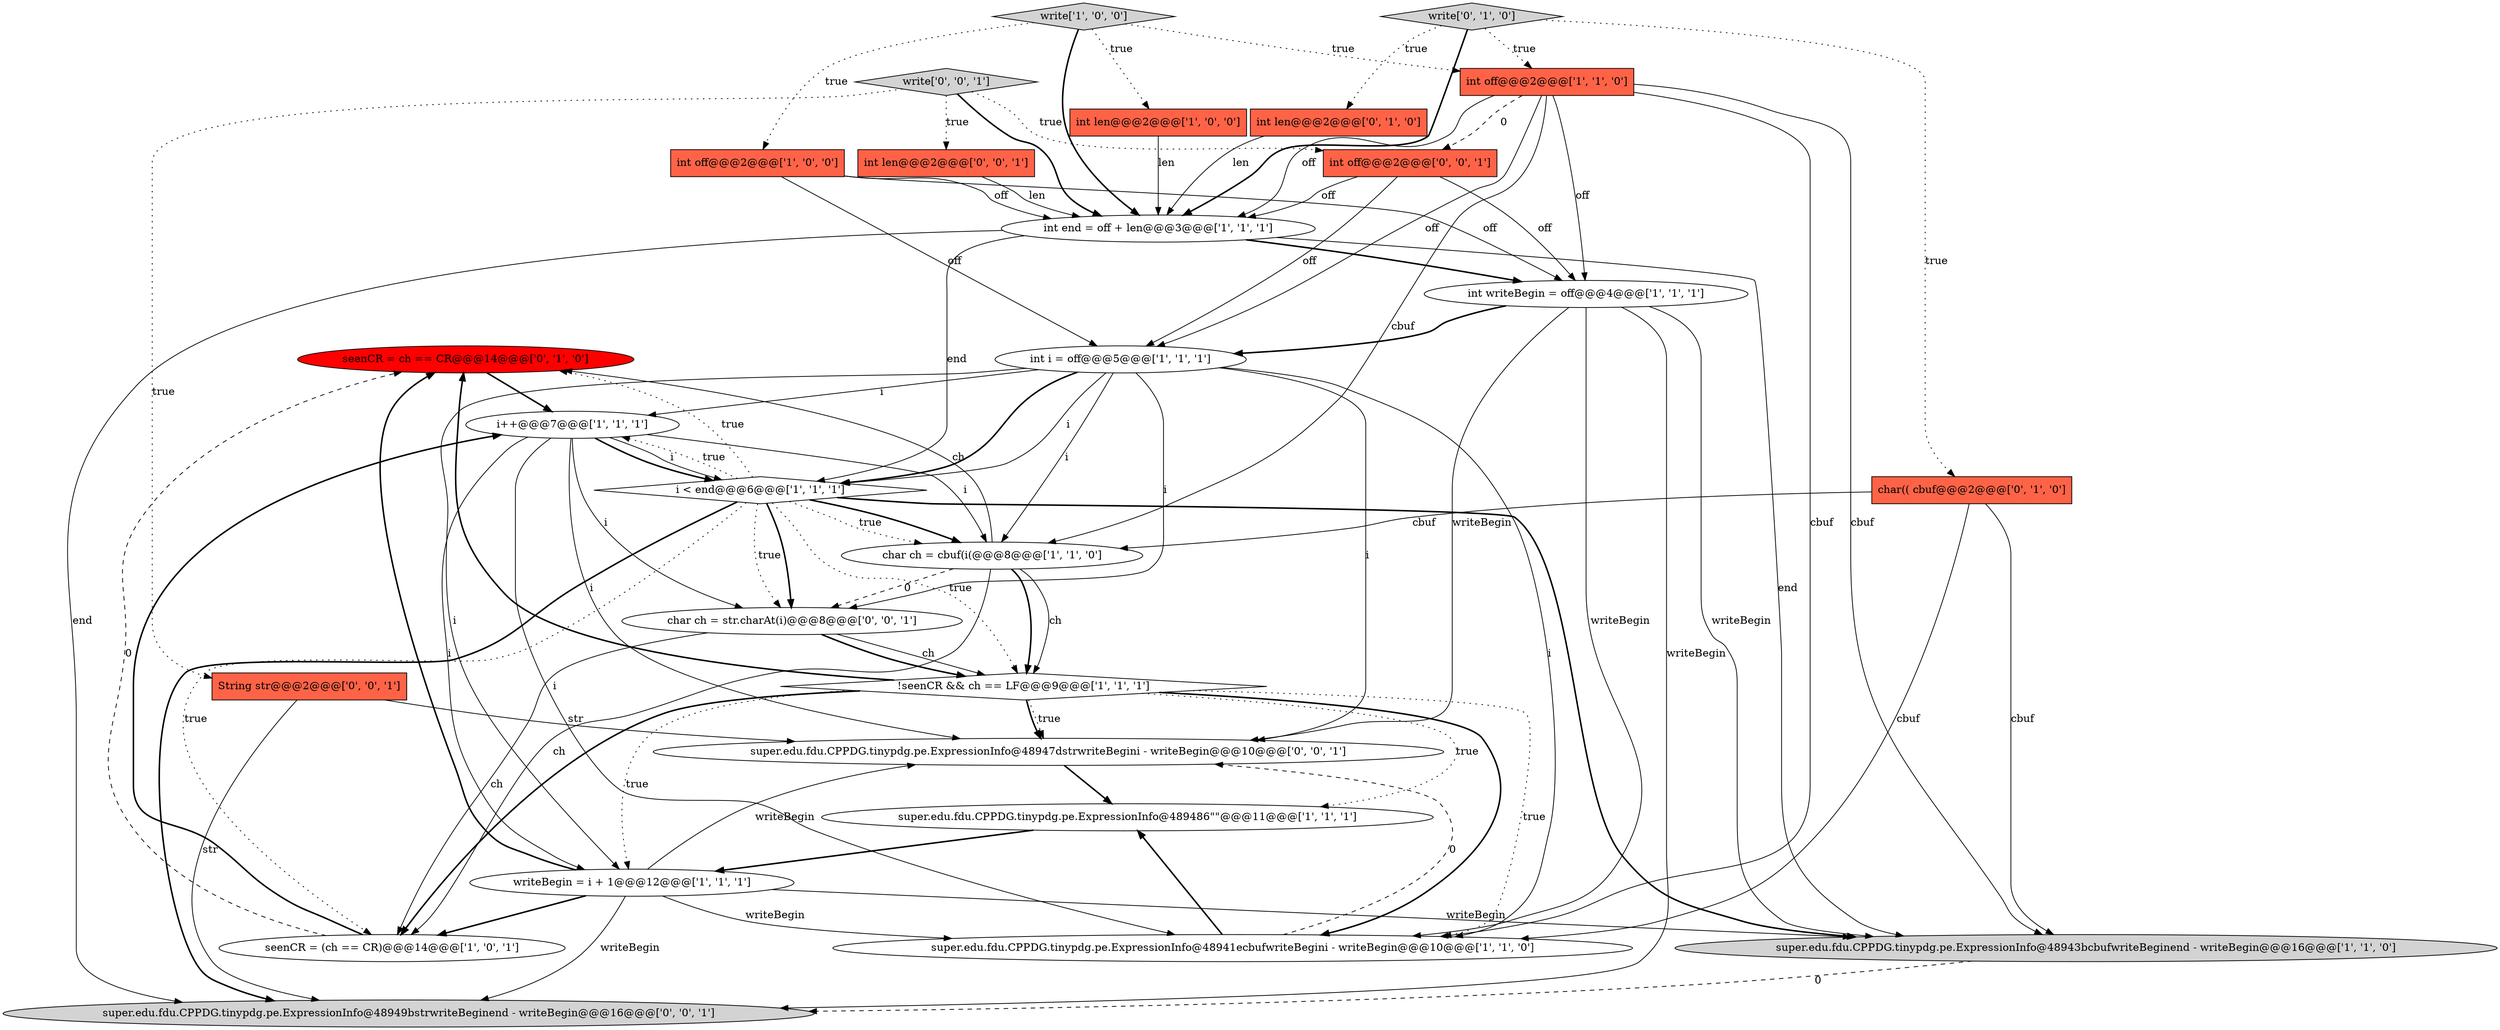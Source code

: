 digraph {
19 [style = filled, label = "seenCR = ch == CR@@@14@@@['0', '1', '0']", fillcolor = red, shape = ellipse image = "AAA1AAABBB2BBB"];
0 [style = filled, label = "i++@@@7@@@['1', '1', '1']", fillcolor = white, shape = ellipse image = "AAA0AAABBB1BBB"];
23 [style = filled, label = "int len@@@2@@@['0', '0', '1']", fillcolor = tomato, shape = box image = "AAA0AAABBB3BBB"];
16 [style = filled, label = "char(( cbuf@@@2@@@['0', '1', '0']", fillcolor = tomato, shape = box image = "AAA0AAABBB2BBB"];
21 [style = filled, label = "String str@@@2@@@['0', '0', '1']", fillcolor = tomato, shape = box image = "AAA0AAABBB3BBB"];
24 [style = filled, label = "super.edu.fdu.CPPDG.tinypdg.pe.ExpressionInfo@48947dstrwriteBegini - writeBegin@@@10@@@['0', '0', '1']", fillcolor = white, shape = ellipse image = "AAA0AAABBB3BBB"];
3 [style = filled, label = "!seenCR && ch == LF@@@9@@@['1', '1', '1']", fillcolor = white, shape = diamond image = "AAA0AAABBB1BBB"];
12 [style = filled, label = "int writeBegin = off@@@4@@@['1', '1', '1']", fillcolor = white, shape = ellipse image = "AAA0AAABBB1BBB"];
15 [style = filled, label = "int i = off@@@5@@@['1', '1', '1']", fillcolor = white, shape = ellipse image = "AAA0AAABBB1BBB"];
5 [style = filled, label = "int off@@@2@@@['1', '0', '0']", fillcolor = tomato, shape = box image = "AAA0AAABBB1BBB"];
11 [style = filled, label = "write['1', '0', '0']", fillcolor = lightgray, shape = diamond image = "AAA0AAABBB1BBB"];
7 [style = filled, label = "super.edu.fdu.CPPDG.tinypdg.pe.ExpressionInfo@48941ecbufwriteBegini - writeBegin@@@10@@@['1', '1', '0']", fillcolor = white, shape = ellipse image = "AAA0AAABBB1BBB"];
8 [style = filled, label = "super.edu.fdu.CPPDG.tinypdg.pe.ExpressionInfo@489486\"\"@@@11@@@['1', '1', '1']", fillcolor = white, shape = ellipse image = "AAA0AAABBB1BBB"];
26 [style = filled, label = "char ch = str.charAt(i)@@@8@@@['0', '0', '1']", fillcolor = white, shape = ellipse image = "AAA0AAABBB3BBB"];
6 [style = filled, label = "int off@@@2@@@['1', '1', '0']", fillcolor = tomato, shape = box image = "AAA0AAABBB1BBB"];
2 [style = filled, label = "int len@@@2@@@['1', '0', '0']", fillcolor = tomato, shape = box image = "AAA0AAABBB1BBB"];
25 [style = filled, label = "int off@@@2@@@['0', '0', '1']", fillcolor = tomato, shape = box image = "AAA0AAABBB3BBB"];
10 [style = filled, label = "super.edu.fdu.CPPDG.tinypdg.pe.ExpressionInfo@48943bcbufwriteBeginend - writeBegin@@@16@@@['1', '1', '0']", fillcolor = lightgray, shape = ellipse image = "AAA0AAABBB1BBB"];
20 [style = filled, label = "write['0', '0', '1']", fillcolor = lightgray, shape = diamond image = "AAA0AAABBB3BBB"];
4 [style = filled, label = "seenCR = (ch == CR)@@@14@@@['1', '0', '1']", fillcolor = white, shape = ellipse image = "AAA0AAABBB1BBB"];
13 [style = filled, label = "i < end@@@6@@@['1', '1', '1']", fillcolor = white, shape = diamond image = "AAA0AAABBB1BBB"];
22 [style = filled, label = "super.edu.fdu.CPPDG.tinypdg.pe.ExpressionInfo@48949bstrwriteBeginend - writeBegin@@@16@@@['0', '0', '1']", fillcolor = lightgray, shape = ellipse image = "AAA0AAABBB3BBB"];
17 [style = filled, label = "write['0', '1', '0']", fillcolor = lightgray, shape = diamond image = "AAA0AAABBB2BBB"];
1 [style = filled, label = "writeBegin = i + 1@@@12@@@['1', '1', '1']", fillcolor = white, shape = ellipse image = "AAA0AAABBB1BBB"];
14 [style = filled, label = "char ch = cbuf(i(@@@8@@@['1', '1', '0']", fillcolor = white, shape = ellipse image = "AAA0AAABBB1BBB"];
18 [style = filled, label = "int len@@@2@@@['0', '1', '0']", fillcolor = tomato, shape = box image = "AAA0AAABBB2BBB"];
9 [style = filled, label = "int end = off + len@@@3@@@['1', '1', '1']", fillcolor = white, shape = ellipse image = "AAA0AAABBB1BBB"];
6->7 [style = solid, label="cbuf"];
14->3 [style = bold, label=""];
0->13 [style = bold, label=""];
3->24 [style = bold, label=""];
26->3 [style = solid, label="ch"];
20->9 [style = bold, label=""];
17->6 [style = dotted, label="true"];
21->24 [style = solid, label="str"];
17->9 [style = bold, label=""];
1->10 [style = solid, label="writeBegin"];
10->22 [style = dashed, label="0"];
7->8 [style = bold, label=""];
11->9 [style = bold, label=""];
3->4 [style = bold, label=""];
14->26 [style = dashed, label="0"];
18->9 [style = solid, label="len"];
8->1 [style = bold, label=""];
9->13 [style = solid, label="end"];
11->2 [style = dotted, label="true"];
15->26 [style = solid, label="i"];
1->7 [style = solid, label="writeBegin"];
3->19 [style = bold, label=""];
14->19 [style = solid, label="ch"];
23->9 [style = solid, label="len"];
13->22 [style = bold, label=""];
13->14 [style = bold, label=""];
16->10 [style = solid, label="cbuf"];
13->4 [style = dotted, label="true"];
1->22 [style = solid, label="writeBegin"];
9->22 [style = solid, label="end"];
1->4 [style = bold, label=""];
3->7 [style = dotted, label="true"];
15->13 [style = bold, label=""];
12->7 [style = solid, label="writeBegin"];
13->3 [style = dotted, label="true"];
6->14 [style = solid, label="cbuf"];
13->19 [style = dotted, label="true"];
11->5 [style = dotted, label="true"];
4->0 [style = bold, label=""];
17->16 [style = dotted, label="true"];
6->12 [style = solid, label="off"];
3->7 [style = bold, label=""];
13->0 [style = dotted, label="true"];
6->9 [style = solid, label="off"];
15->24 [style = solid, label="i"];
5->15 [style = solid, label="off"];
5->9 [style = solid, label="off"];
6->15 [style = solid, label="off"];
24->8 [style = bold, label=""];
1->19 [style = bold, label=""];
3->1 [style = dotted, label="true"];
15->7 [style = solid, label="i"];
13->10 [style = bold, label=""];
15->14 [style = solid, label="i"];
20->25 [style = dotted, label="true"];
17->18 [style = dotted, label="true"];
0->1 [style = solid, label="i"];
13->26 [style = dotted, label="true"];
26->3 [style = bold, label=""];
9->10 [style = solid, label="end"];
12->22 [style = solid, label="writeBegin"];
2->9 [style = solid, label="len"];
12->10 [style = solid, label="writeBegin"];
25->9 [style = solid, label="off"];
19->0 [style = bold, label=""];
3->24 [style = dotted, label="true"];
16->7 [style = solid, label="cbuf"];
15->1 [style = solid, label="i"];
13->26 [style = bold, label=""];
11->6 [style = dotted, label="true"];
20->23 [style = dotted, label="true"];
4->19 [style = dashed, label="0"];
9->12 [style = bold, label=""];
13->14 [style = dotted, label="true"];
6->10 [style = solid, label="cbuf"];
14->4 [style = solid, label="ch"];
5->12 [style = solid, label="off"];
0->13 [style = solid, label="i"];
16->14 [style = solid, label="cbuf"];
12->15 [style = bold, label=""];
1->24 [style = solid, label="writeBegin"];
14->3 [style = solid, label="ch"];
15->13 [style = solid, label="i"];
21->22 [style = solid, label="str"];
20->21 [style = dotted, label="true"];
0->26 [style = solid, label="i"];
15->0 [style = solid, label="i"];
25->12 [style = solid, label="off"];
25->15 [style = solid, label="off"];
0->14 [style = solid, label="i"];
26->4 [style = solid, label="ch"];
12->24 [style = solid, label="writeBegin"];
6->25 [style = dashed, label="0"];
7->24 [style = dashed, label="0"];
0->24 [style = solid, label="i"];
3->8 [style = dotted, label="true"];
0->7 [style = solid, label="i"];
}
